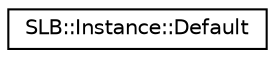 digraph "Graphical Class Hierarchy"
{
  edge [fontname="Helvetica",fontsize="10",labelfontname="Helvetica",labelfontsize="10"];
  node [fontname="Helvetica",fontsize="10",shape=record];
  rankdir="LR";
  Node1 [label="SLB::Instance::Default",height=0.2,width=0.4,color="black", fillcolor="white", style="filled",URL="$structSLB_1_1Instance_1_1Default.html"];
}
